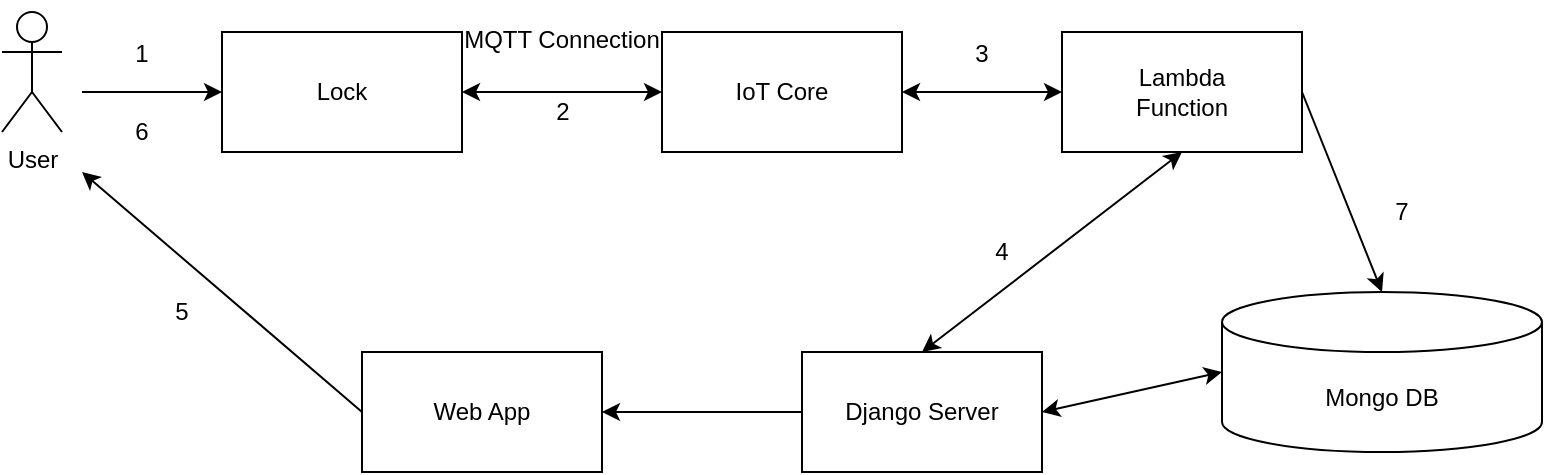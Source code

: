 <mxfile version="13.8.9-1" type="device"><diagram id="nRAudZGir1m9FSAopacR" name="Page-1"><mxGraphModel dx="630" dy="569" grid="1" gridSize="10" guides="1" tooltips="1" connect="1" arrows="1" fold="1" page="1" pageScale="1" pageWidth="827" pageHeight="1169" math="0" shadow="0"><root><mxCell id="0"/><mxCell id="1" parent="0"/><mxCell id="Z2uqnvKtV1q7cI2gxm2F-1" value="Lock" style="rounded=0;whiteSpace=wrap;html=1;" vertex="1" parent="1"><mxGeometry x="150" y="210" width="120" height="60" as="geometry"/></mxCell><mxCell id="Z2uqnvKtV1q7cI2gxm2F-2" value="User&lt;br&gt;" style="shape=umlActor;verticalLabelPosition=bottom;verticalAlign=top;html=1;outlineConnect=0;" vertex="1" parent="1"><mxGeometry x="40" y="200" width="30" height="60" as="geometry"/></mxCell><mxCell id="Z2uqnvKtV1q7cI2gxm2F-5" value="Lambda&lt;br&gt;Function" style="rounded=0;whiteSpace=wrap;html=1;" vertex="1" parent="1"><mxGeometry x="570" y="210" width="120" height="60" as="geometry"/></mxCell><mxCell id="Z2uqnvKtV1q7cI2gxm2F-6" value="IoT Core" style="rounded=0;whiteSpace=wrap;html=1;" vertex="1" parent="1"><mxGeometry x="370" y="210" width="120" height="60" as="geometry"/></mxCell><mxCell id="Z2uqnvKtV1q7cI2gxm2F-7" value="Web App" style="rounded=0;whiteSpace=wrap;html=1;" vertex="1" parent="1"><mxGeometry x="220" y="370" width="120" height="60" as="geometry"/></mxCell><mxCell id="Z2uqnvKtV1q7cI2gxm2F-8" value="Django Server" style="rounded=0;whiteSpace=wrap;html=1;" vertex="1" parent="1"><mxGeometry x="440" y="370" width="120" height="60" as="geometry"/></mxCell><mxCell id="Z2uqnvKtV1q7cI2gxm2F-9" value="Mongo DB" style="shape=cylinder3;whiteSpace=wrap;html=1;boundedLbl=1;backgroundOutline=1;size=15;" vertex="1" parent="1"><mxGeometry x="650" y="340" width="160" height="80" as="geometry"/></mxCell><mxCell id="Z2uqnvKtV1q7cI2gxm2F-10" value="" style="endArrow=classic;startArrow=classic;html=1;exitX=1;exitY=0.5;exitDx=0;exitDy=0;entryX=0;entryY=0.5;entryDx=0;entryDy=0;" edge="1" parent="1" source="Z2uqnvKtV1q7cI2gxm2F-1" target="Z2uqnvKtV1q7cI2gxm2F-6"><mxGeometry width="50" height="50" relative="1" as="geometry"><mxPoint x="490" y="360" as="sourcePoint"/><mxPoint x="540" y="310" as="targetPoint"/></mxGeometry></mxCell><mxCell id="Z2uqnvKtV1q7cI2gxm2F-11" value="" style="endArrow=classic;startArrow=classic;html=1;entryX=1;entryY=0.5;entryDx=0;entryDy=0;exitX=0;exitY=0.5;exitDx=0;exitDy=0;" edge="1" parent="1" source="Z2uqnvKtV1q7cI2gxm2F-5" target="Z2uqnvKtV1q7cI2gxm2F-6"><mxGeometry width="50" height="50" relative="1" as="geometry"><mxPoint x="490" y="360" as="sourcePoint"/><mxPoint x="540" y="310" as="targetPoint"/></mxGeometry></mxCell><mxCell id="Z2uqnvKtV1q7cI2gxm2F-12" value="" style="endArrow=classic;html=1;exitX=1;exitY=0.5;exitDx=0;exitDy=0;entryX=0.5;entryY=0;entryDx=0;entryDy=0;entryPerimeter=0;" edge="1" parent="1" source="Z2uqnvKtV1q7cI2gxm2F-5" target="Z2uqnvKtV1q7cI2gxm2F-9"><mxGeometry width="50" height="50" relative="1" as="geometry"><mxPoint x="730" y="340" as="sourcePoint"/><mxPoint x="780" y="290" as="targetPoint"/></mxGeometry></mxCell><mxCell id="Z2uqnvKtV1q7cI2gxm2F-13" value="" style="endArrow=classic;startArrow=classic;html=1;exitX=1;exitY=0.5;exitDx=0;exitDy=0;entryX=0;entryY=0.5;entryDx=0;entryDy=0;entryPerimeter=0;" edge="1" parent="1" source="Z2uqnvKtV1q7cI2gxm2F-8" target="Z2uqnvKtV1q7cI2gxm2F-9"><mxGeometry width="50" height="50" relative="1" as="geometry"><mxPoint x="490" y="360" as="sourcePoint"/><mxPoint x="540" y="310" as="targetPoint"/></mxGeometry></mxCell><mxCell id="Z2uqnvKtV1q7cI2gxm2F-14" value="" style="endArrow=classic;html=1;exitX=0;exitY=0.5;exitDx=0;exitDy=0;" edge="1" parent="1" source="Z2uqnvKtV1q7cI2gxm2F-7"><mxGeometry width="50" height="50" relative="1" as="geometry"><mxPoint x="490" y="360" as="sourcePoint"/><mxPoint x="80" y="280" as="targetPoint"/></mxGeometry></mxCell><mxCell id="Z2uqnvKtV1q7cI2gxm2F-15" value="" style="endArrow=classic;html=1;exitX=0;exitY=0.5;exitDx=0;exitDy=0;entryX=1;entryY=0.5;entryDx=0;entryDy=0;" edge="1" parent="1" source="Z2uqnvKtV1q7cI2gxm2F-8" target="Z2uqnvKtV1q7cI2gxm2F-7"><mxGeometry width="50" height="50" relative="1" as="geometry"><mxPoint x="490" y="360" as="sourcePoint"/><mxPoint x="540" y="310" as="targetPoint"/></mxGeometry></mxCell><mxCell id="Z2uqnvKtV1q7cI2gxm2F-16" value="" style="endArrow=classic;startArrow=classic;html=1;entryX=0.5;entryY=1;entryDx=0;entryDy=0;exitX=0.5;exitY=0;exitDx=0;exitDy=0;" edge="1" parent="1" source="Z2uqnvKtV1q7cI2gxm2F-8" target="Z2uqnvKtV1q7cI2gxm2F-5"><mxGeometry width="50" height="50" relative="1" as="geometry"><mxPoint x="490" y="360" as="sourcePoint"/><mxPoint x="540" y="310" as="targetPoint"/></mxGeometry></mxCell><mxCell id="Z2uqnvKtV1q7cI2gxm2F-17" value="MQTT Connection" style="text;html=1;strokeColor=none;fillColor=none;align=center;verticalAlign=middle;whiteSpace=wrap;rounded=0;" vertex="1" parent="1"><mxGeometry x="270" y="194" width="100" height="40" as="geometry"/></mxCell><mxCell id="Z2uqnvKtV1q7cI2gxm2F-18" value="" style="endArrow=classic;html=1;entryX=0;entryY=0.5;entryDx=0;entryDy=0;" edge="1" parent="1" target="Z2uqnvKtV1q7cI2gxm2F-1"><mxGeometry width="50" height="50" relative="1" as="geometry"><mxPoint x="80" y="240" as="sourcePoint"/><mxPoint x="540" y="300" as="targetPoint"/></mxGeometry></mxCell><mxCell id="Z2uqnvKtV1q7cI2gxm2F-19" value="1" style="text;html=1;strokeColor=none;fillColor=none;align=center;verticalAlign=middle;whiteSpace=wrap;rounded=0;" vertex="1" parent="1"><mxGeometry x="90" y="211" width="40" height="20" as="geometry"/></mxCell><mxCell id="Z2uqnvKtV1q7cI2gxm2F-20" value="2" style="text;html=1;strokeColor=none;fillColor=none;align=center;verticalAlign=middle;whiteSpace=wrap;rounded=0;" vertex="1" parent="1"><mxGeometry x="310.5" y="240" width="19" height="20" as="geometry"/></mxCell><mxCell id="Z2uqnvKtV1q7cI2gxm2F-21" value="3" style="text;html=1;strokeColor=none;fillColor=none;align=center;verticalAlign=middle;whiteSpace=wrap;rounded=0;" vertex="1" parent="1"><mxGeometry x="510" y="211" width="40" height="20" as="geometry"/></mxCell><mxCell id="Z2uqnvKtV1q7cI2gxm2F-22" value="4" style="text;html=1;strokeColor=none;fillColor=none;align=center;verticalAlign=middle;whiteSpace=wrap;rounded=0;" vertex="1" parent="1"><mxGeometry x="520" y="310" width="40" height="20" as="geometry"/></mxCell><mxCell id="Z2uqnvKtV1q7cI2gxm2F-25" value="6" style="text;html=1;strokeColor=none;fillColor=none;align=center;verticalAlign=middle;whiteSpace=wrap;rounded=0;" vertex="1" parent="1"><mxGeometry x="90" y="250" width="40" height="20" as="geometry"/></mxCell><mxCell id="Z2uqnvKtV1q7cI2gxm2F-27" value="5" style="text;html=1;strokeColor=none;fillColor=none;align=center;verticalAlign=middle;whiteSpace=wrap;rounded=0;" vertex="1" parent="1"><mxGeometry x="110" y="340" width="40" height="20" as="geometry"/></mxCell><mxCell id="Z2uqnvKtV1q7cI2gxm2F-28" value="7" style="text;html=1;strokeColor=none;fillColor=none;align=center;verticalAlign=middle;whiteSpace=wrap;rounded=0;" vertex="1" parent="1"><mxGeometry x="720" y="290" width="40" height="20" as="geometry"/></mxCell></root></mxGraphModel></diagram></mxfile>